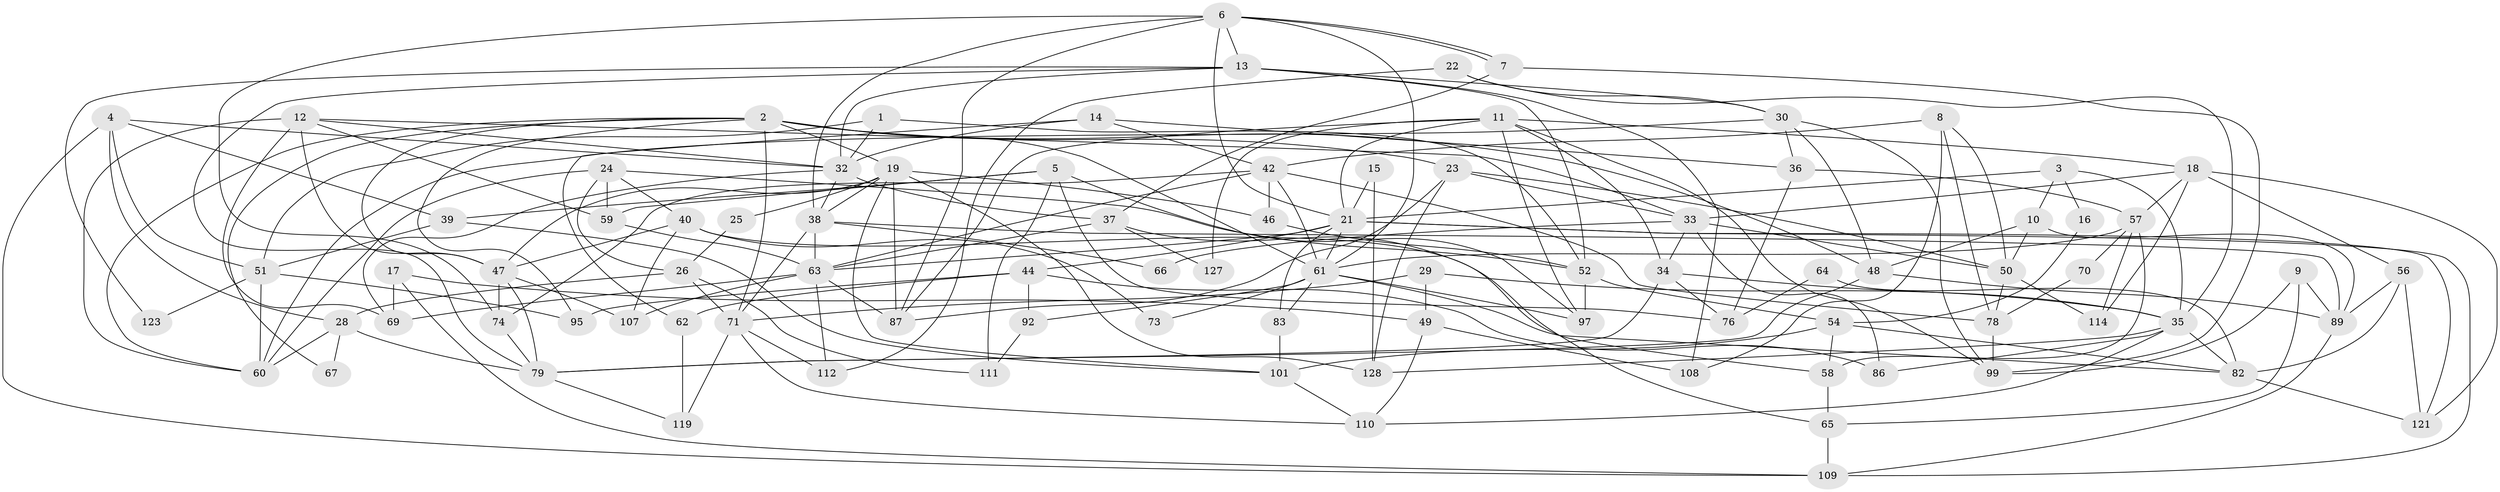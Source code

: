 // original degree distribution, {3: 0.265625, 6: 0.078125, 4: 0.28125, 2: 0.1171875, 5: 0.21875, 8: 0.0078125, 7: 0.03125}
// Generated by graph-tools (version 1.1) at 2025/11/02/27/25 16:11:22]
// undirected, 89 vertices, 209 edges
graph export_dot {
graph [start="1"]
  node [color=gray90,style=filled];
  1 [super="+20"];
  2 [super="+53"];
  3;
  4 [super="+77"];
  5 [super="+43"];
  6 [super="+96"];
  7;
  8;
  9;
  10;
  11 [super="+88"];
  12 [super="+41"];
  13 [super="+27"];
  14 [super="+122"];
  15;
  16;
  17;
  18 [super="+102"];
  19 [super="+55"];
  21 [super="+31"];
  22;
  23 [super="+84"];
  24;
  25;
  26;
  28 [super="+75"];
  29 [super="+98"];
  30 [super="+45"];
  32 [super="+103"];
  33 [super="+104"];
  34;
  35 [super="+126"];
  36 [super="+72"];
  37 [super="+68"];
  38 [super="+115"];
  39;
  40;
  42 [super="+116"];
  44;
  46;
  47 [super="+80"];
  48 [super="+93"];
  49;
  50 [super="+125"];
  51 [super="+100"];
  52 [super="+113"];
  54 [super="+90"];
  56 [super="+105"];
  57 [super="+124"];
  58;
  59 [super="+91"];
  60;
  61 [super="+94"];
  62;
  63 [super="+120"];
  64;
  65;
  66;
  67;
  69 [super="+81"];
  70;
  71 [super="+117"];
  73;
  74;
  76;
  78 [super="+106"];
  79;
  82 [super="+85"];
  83;
  86;
  87;
  89;
  92;
  95;
  97;
  99 [super="+118"];
  101;
  107;
  108;
  109;
  110;
  111;
  112;
  114;
  119;
  121;
  123;
  127;
  128;
  1 -- 32;
  1 -- 51;
  1 -- 52;
  2 -- 60;
  2 -- 23;
  2 -- 47;
  2 -- 67;
  2 -- 95;
  2 -- 48;
  2 -- 19;
  2 -- 71;
  2 -- 61;
  3 -- 10;
  3 -- 16;
  3 -- 35;
  3 -- 21;
  4 -- 109;
  4 -- 39;
  4 -- 51;
  4 -- 32;
  4 -- 28;
  5 -- 59;
  5 -- 97;
  5 -- 39;
  5 -- 76;
  5 -- 111;
  6 -- 7;
  6 -- 7;
  6 -- 13;
  6 -- 21;
  6 -- 87;
  6 -- 74;
  6 -- 61;
  6 -- 38;
  7 -- 37;
  7 -- 99;
  8 -- 108;
  8 -- 42;
  8 -- 50;
  8 -- 78;
  9 -- 99;
  9 -- 89;
  9 -- 65;
  10 -- 50;
  10 -- 89;
  10 -- 48;
  11 -- 21;
  11 -- 34;
  11 -- 127 [weight=2];
  11 -- 97;
  11 -- 18;
  11 -- 99;
  11 -- 87;
  12 -- 60;
  12 -- 47;
  12 -- 33;
  12 -- 32;
  12 -- 59;
  12 -- 69;
  13 -- 79;
  13 -- 32;
  13 -- 52;
  13 -- 123;
  13 -- 108;
  13 -- 30;
  14 -- 32;
  14 -- 42;
  14 -- 62;
  14 -- 36;
  15 -- 128;
  15 -- 21;
  16 -- 54;
  17 -- 109;
  17 -- 49;
  17 -- 69 [weight=2];
  18 -- 56 [weight=2];
  18 -- 121;
  18 -- 33;
  18 -- 114;
  18 -- 57;
  19 -- 87;
  19 -- 38;
  19 -- 101;
  19 -- 128;
  19 -- 25;
  19 -- 46;
  19 -- 47;
  21 -- 44;
  21 -- 63;
  21 -- 109;
  21 -- 83;
  21 -- 121;
  21 -- 61;
  22 -- 112;
  22 -- 30;
  22 -- 35;
  23 -- 50;
  23 -- 128;
  23 -- 33;
  23 -- 87;
  24 -- 40;
  24 -- 26;
  24 -- 60;
  24 -- 59;
  24 -- 52;
  25 -- 26;
  26 -- 71;
  26 -- 111;
  26 -- 28;
  28 -- 60;
  28 -- 67;
  28 -- 79;
  29 -- 49;
  29 -- 71;
  29 -- 35;
  30 -- 48;
  30 -- 99;
  30 -- 36;
  30 -- 60;
  32 -- 37 [weight=2];
  32 -- 69;
  32 -- 38;
  33 -- 34;
  33 -- 50;
  33 -- 86;
  33 -- 66;
  34 -- 76;
  34 -- 79;
  34 -- 35;
  35 -- 128;
  35 -- 82;
  35 -- 86;
  35 -- 110;
  36 -- 57 [weight=2];
  36 -- 76;
  37 -- 63;
  37 -- 65;
  37 -- 127;
  38 -- 66;
  38 -- 71;
  38 -- 63;
  38 -- 89;
  39 -- 101;
  39 -- 51;
  40 -- 58;
  40 -- 73;
  40 -- 107;
  40 -- 47;
  42 -- 74;
  42 -- 46;
  42 -- 61;
  42 -- 78;
  42 -- 63;
  44 -- 92;
  44 -- 62;
  44 -- 86;
  44 -- 95;
  46 -- 52;
  47 -- 74;
  47 -- 107;
  47 -- 79;
  48 -- 79;
  48 -- 89;
  49 -- 110;
  49 -- 108;
  50 -- 114;
  50 -- 78;
  51 -- 95;
  51 -- 60;
  51 -- 123 [weight=2];
  52 -- 54;
  52 -- 97;
  54 -- 58;
  54 -- 101;
  54 -- 82;
  56 -- 121;
  56 -- 82;
  56 -- 89;
  57 -- 61;
  57 -- 58;
  57 -- 70;
  57 -- 114;
  58 -- 65;
  59 -- 63;
  61 -- 97;
  61 -- 83;
  61 -- 73;
  61 -- 92;
  61 -- 82;
  62 -- 119;
  63 -- 107 [weight=2];
  63 -- 87;
  63 -- 112;
  63 -- 69;
  64 -- 76;
  64 -- 82;
  65 -- 109;
  70 -- 78;
  71 -- 119;
  71 -- 112;
  71 -- 110;
  74 -- 79;
  78 -- 99;
  79 -- 119;
  82 -- 121;
  83 -- 101;
  89 -- 109;
  92 -- 111;
  101 -- 110;
}
